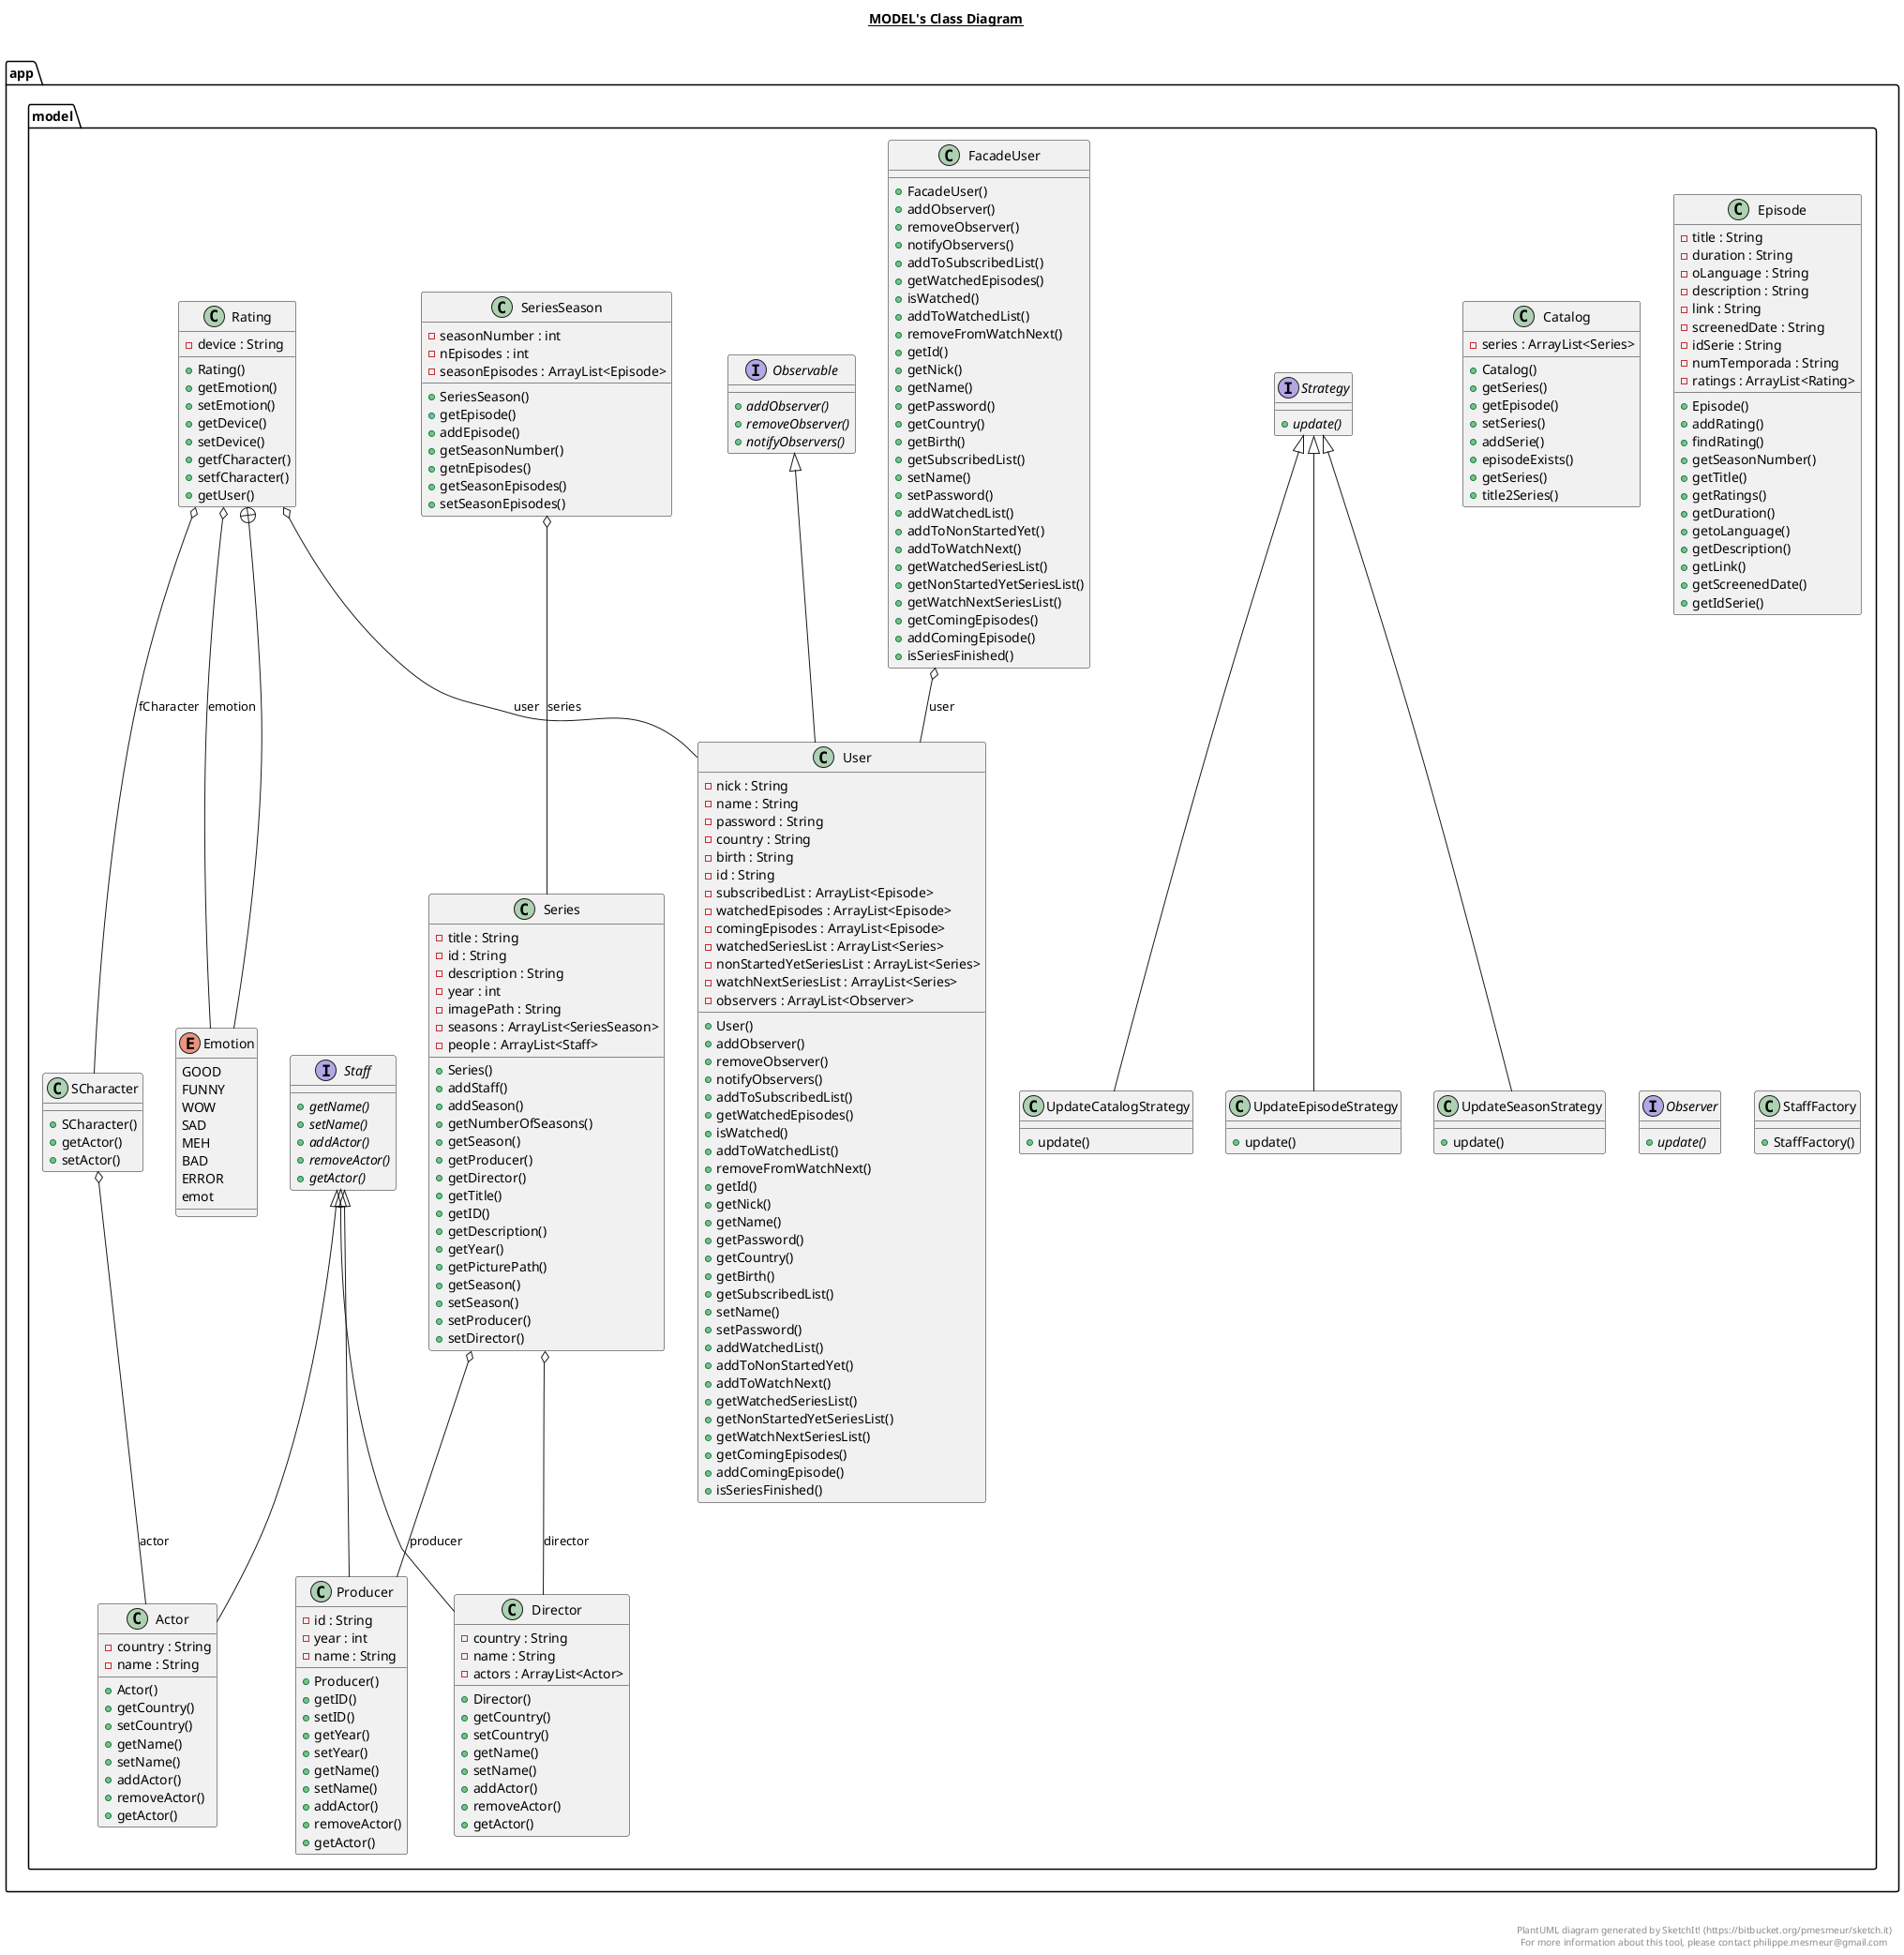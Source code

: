 @startuml

title __MODEL's Class Diagram__\n

  package app.model {
    class Actor {
        - country : String
        - name : String
        + Actor()
        + getCountry()
        + setCountry()
        + getName()
        + setName()
        + addActor()
        + removeActor()
        + getActor()
    }
  }
  

  package app.model {
    class Catalog {
        - series : ArrayList<Series>
        + Catalog()
        + getSeries()
        + getEpisode()
        + setSeries()
        + addSerie()
        + episodeExists()
        + getSeries()
        + title2Series()
    }
  }
  

  package app.model {
    class Director {
        - country : String
        - name : String
        - actors : ArrayList<Actor>
        + Director()
        + getCountry()
        + setCountry()
        + getName()
        + setName()
        + addActor()
        + removeActor()
        + getActor()
    }
  }
  

  package app.model {
    class Episode {
        - title : String
        - duration : String
        - oLanguage : String
        - description : String
        - link : String
        - screenedDate : String
        - idSerie : String
        - numTemporada : String
        - ratings : ArrayList<Rating>
        + Episode()
        + addRating()
        + findRating()
        + getSeasonNumber()
        + getTitle()
        + getRatings()
        + getDuration()
        + getoLanguage()
        + getDescription()
        + getLink()
        + getScreenedDate()
        + getIdSerie()
    }
  }
  

  package app.model {
    class FacadeUser {
        + FacadeUser()
        + addObserver()
        + removeObserver()
        + notifyObservers()
        + addToSubscribedList()
        + getWatchedEpisodes()
        + isWatched()
        + addToWatchedList()
        + removeFromWatchNext()
        + getId()
        + getNick()
        + getName()
        + getPassword()
        + getCountry()
        + getBirth()
        + getSubscribedList()
        + setName()
        + setPassword()
        + addWatchedList()
        + addToNonStartedYet()
        + addToWatchNext()
        + getWatchedSeriesList()
        + getNonStartedYetSeriesList()
        + getWatchNextSeriesList()
        + getComingEpisodes()
        + addComingEpisode()
        + isSeriesFinished()
    }
  }
  

  package app.model {
    interface Observable {
        {abstract} + addObserver()
        {abstract} + removeObserver()
        {abstract} + notifyObservers()
    }
  }
  

  package app.model {
    interface Observer {
        {abstract} + update()
    }
  }
  

  package app.model {
    class Producer {
        - id : String
        - year : int
        - name : String
        + Producer()
        + getID()
        + setID()
        + getYear()
        + setYear()
        + getName()
        + setName()
        + addActor()
        + removeActor()
        + getActor()
    }
  }
  

  package app.model {
    class Rating {
        - device : String
        + Rating()
        + getEmotion()
        + setEmotion()
        + getDevice()
        + setDevice()
        + getfCharacter()
        + setfCharacter()
        + getUser()
    }
  }
  

  package app.model {
    enum Emotion {
      GOOD
      FUNNY
      WOW
      SAD
      MEH
      BAD
      ERROR
      emot
    }
  }
  

  package app.model {
    class SCharacter {
        + SCharacter()
        + getActor()
        + setActor()
    }
  }
  

  package app.model {
    class Series {
        - title : String
        - id : String
        - description : String
        - year : int
        - imagePath : String
        - seasons : ArrayList<SeriesSeason>
        - people : ArrayList<Staff>
        + Series()
        + addStaff()
        + addSeason()
        + getNumberOfSeasons()
        + getSeason()
        + getProducer()
        + getDirector()
        + getTitle()
        + getID()
        + getDescription()
        + getYear()
        + getPicturePath()
        + getSeason()
        + setSeason()
        + setProducer()
        + setDirector()
    }
  }
  

  package app.model {
    class SeriesSeason {
        - seasonNumber : int
        - nEpisodes : int
        - seasonEpisodes : ArrayList<Episode>
        + SeriesSeason()
        + getEpisode()
        + addEpisode()
        + getSeasonNumber()
        + getnEpisodes()
        + getSeasonEpisodes()
        + setSeasonEpisodes()
    }
  }
  

  package app.model {
    interface Staff {
        {abstract} + getName()
        {abstract} + setName()
        {abstract} + addActor()
        {abstract} + removeActor()
        {abstract} + getActor()
    }
  }
  

  package app.model {
    class StaffFactory {
        + StaffFactory()
    }
  }
  

  package app.model {
    interface Strategy {
        {abstract} + update()
    }
  }
  

  package app.model {
    class UpdateCatalogStrategy {
        + update()
    }
  }
  

  package app.model {
    class UpdateEpisodeStrategy {
        + update()
    }
  }
  

  package app.model {
    class UpdateSeasonStrategy {
        + update()
    }
  }
  

  package app.model {
    class User {
        - nick : String
        - name : String
        - password : String
        - country : String
        - birth : String
        - id : String
        - subscribedList : ArrayList<Episode>
        - watchedEpisodes : ArrayList<Episode>
        - comingEpisodes : ArrayList<Episode>
        - watchedSeriesList : ArrayList<Series>
        - nonStartedYetSeriesList : ArrayList<Series>
        - watchNextSeriesList : ArrayList<Series>
        - observers : ArrayList<Observer>
        + User()
        + addObserver()
        + removeObserver()
        + notifyObservers()
        + addToSubscribedList()
        + getWatchedEpisodes()
        + isWatched()
        + addToWatchedList()
        + removeFromWatchNext()
        + getId()
        + getNick()
        + getName()
        + getPassword()
        + getCountry()
        + getBirth()
        + getSubscribedList()
        + setName()
        + setPassword()
        + addWatchedList()
        + addToNonStartedYet()
        + addToWatchNext()
        + getWatchedSeriesList()
        + getNonStartedYetSeriesList()
        + getWatchNextSeriesList()
        + getComingEpisodes()
        + addComingEpisode()
        + isSeriesFinished()
    }
  }
  

  Actor -up-|> Staff
  Director -up-|> Staff
  FacadeUser o-- User : user
  Producer -up-|> Staff
  Rating o-- Emotion : emotion
  Rating o-- SCharacter : fCharacter
  Rating o-- User : user
  Rating +-down- Emotion
  SCharacter o-- Actor : actor
  Series o-- Producer : producer
  Series o-- Director : director
  SeriesSeason o-- Series : series
  UpdateCatalogStrategy -up-|> Strategy
  UpdateEpisodeStrategy -up-|> Strategy
  UpdateSeasonStrategy -up-|> Strategy
  User -up-|> Observable


right footer


PlantUML diagram generated by SketchIt! (https://bitbucket.org/pmesmeur/sketch.it)
For more information about this tool, please contact philippe.mesmeur@gmail.com
endfooter

@enduml
